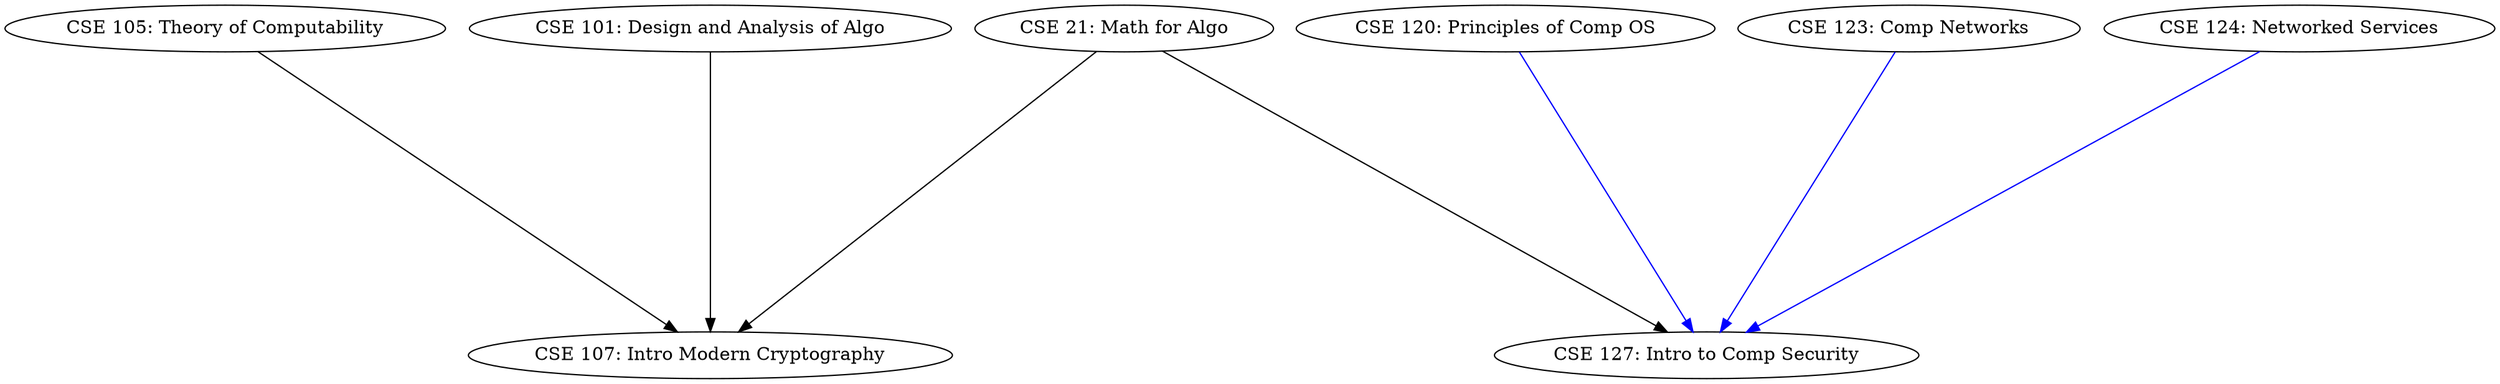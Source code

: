 digraph {
ranksep=3;

"CSE 21: Math for Algo" -> {"CSE 107: Intro Modern Cryptography", "CSE 127: Intro to Comp Security"};

"CSE 105: Theory of Computability" -> "CSE 107: Intro Modern Cryptography";
"CSE 101: Design and Analysis of Algo" -> "CSE 107: Intro Modern Cryptography";

{"CSE 120: Principles of Comp OS", "CSE 123: Comp Networks", "CSE 124: Networked Services"} -> "CSE 127: Intro to Comp Security"[color="blue"];
}